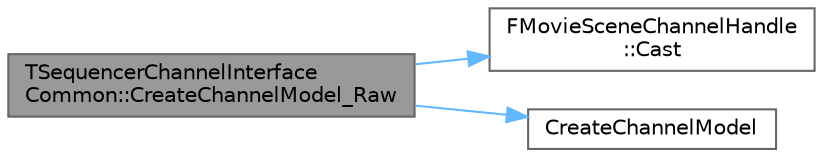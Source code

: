 digraph "TSequencerChannelInterfaceCommon::CreateChannelModel_Raw"
{
 // INTERACTIVE_SVG=YES
 // LATEX_PDF_SIZE
  bgcolor="transparent";
  edge [fontname=Helvetica,fontsize=10,labelfontname=Helvetica,labelfontsize=10];
  node [fontname=Helvetica,fontsize=10,shape=box,height=0.2,width=0.4];
  rankdir="LR";
  Node1 [id="Node000001",label="TSequencerChannelInterface\lCommon::CreateChannelModel_Raw",height=0.2,width=0.4,color="gray40", fillcolor="grey60", style="filled", fontcolor="black",tooltip="Create a new channel model for this type of channel."];
  Node1 -> Node2 [id="edge1_Node000001_Node000002",color="steelblue1",style="solid",tooltip=" "];
  Node2 [id="Node000002",label="FMovieSceneChannelHandle\l::Cast",height=0.2,width=0.4,color="grey40", fillcolor="white", style="filled",URL="$d0/d1b/structFMovieSceneChannelHandle.html#a549dcad315691066fcc7e8b893dfb5ce",tooltip="Cast this handle to a handle of a related type."];
  Node1 -> Node3 [id="edge2_Node000001_Node000003",color="steelblue1",style="solid",tooltip=" "];
  Node3 [id="Node000003",label="CreateChannelModel",height=0.2,width=0.4,color="grey40", fillcolor="white", style="filled",URL="$df/daf/BuiltInChannelEditors_8h.html#a318b65e76a61adb537558785fe196dff",tooltip=" "];
}
